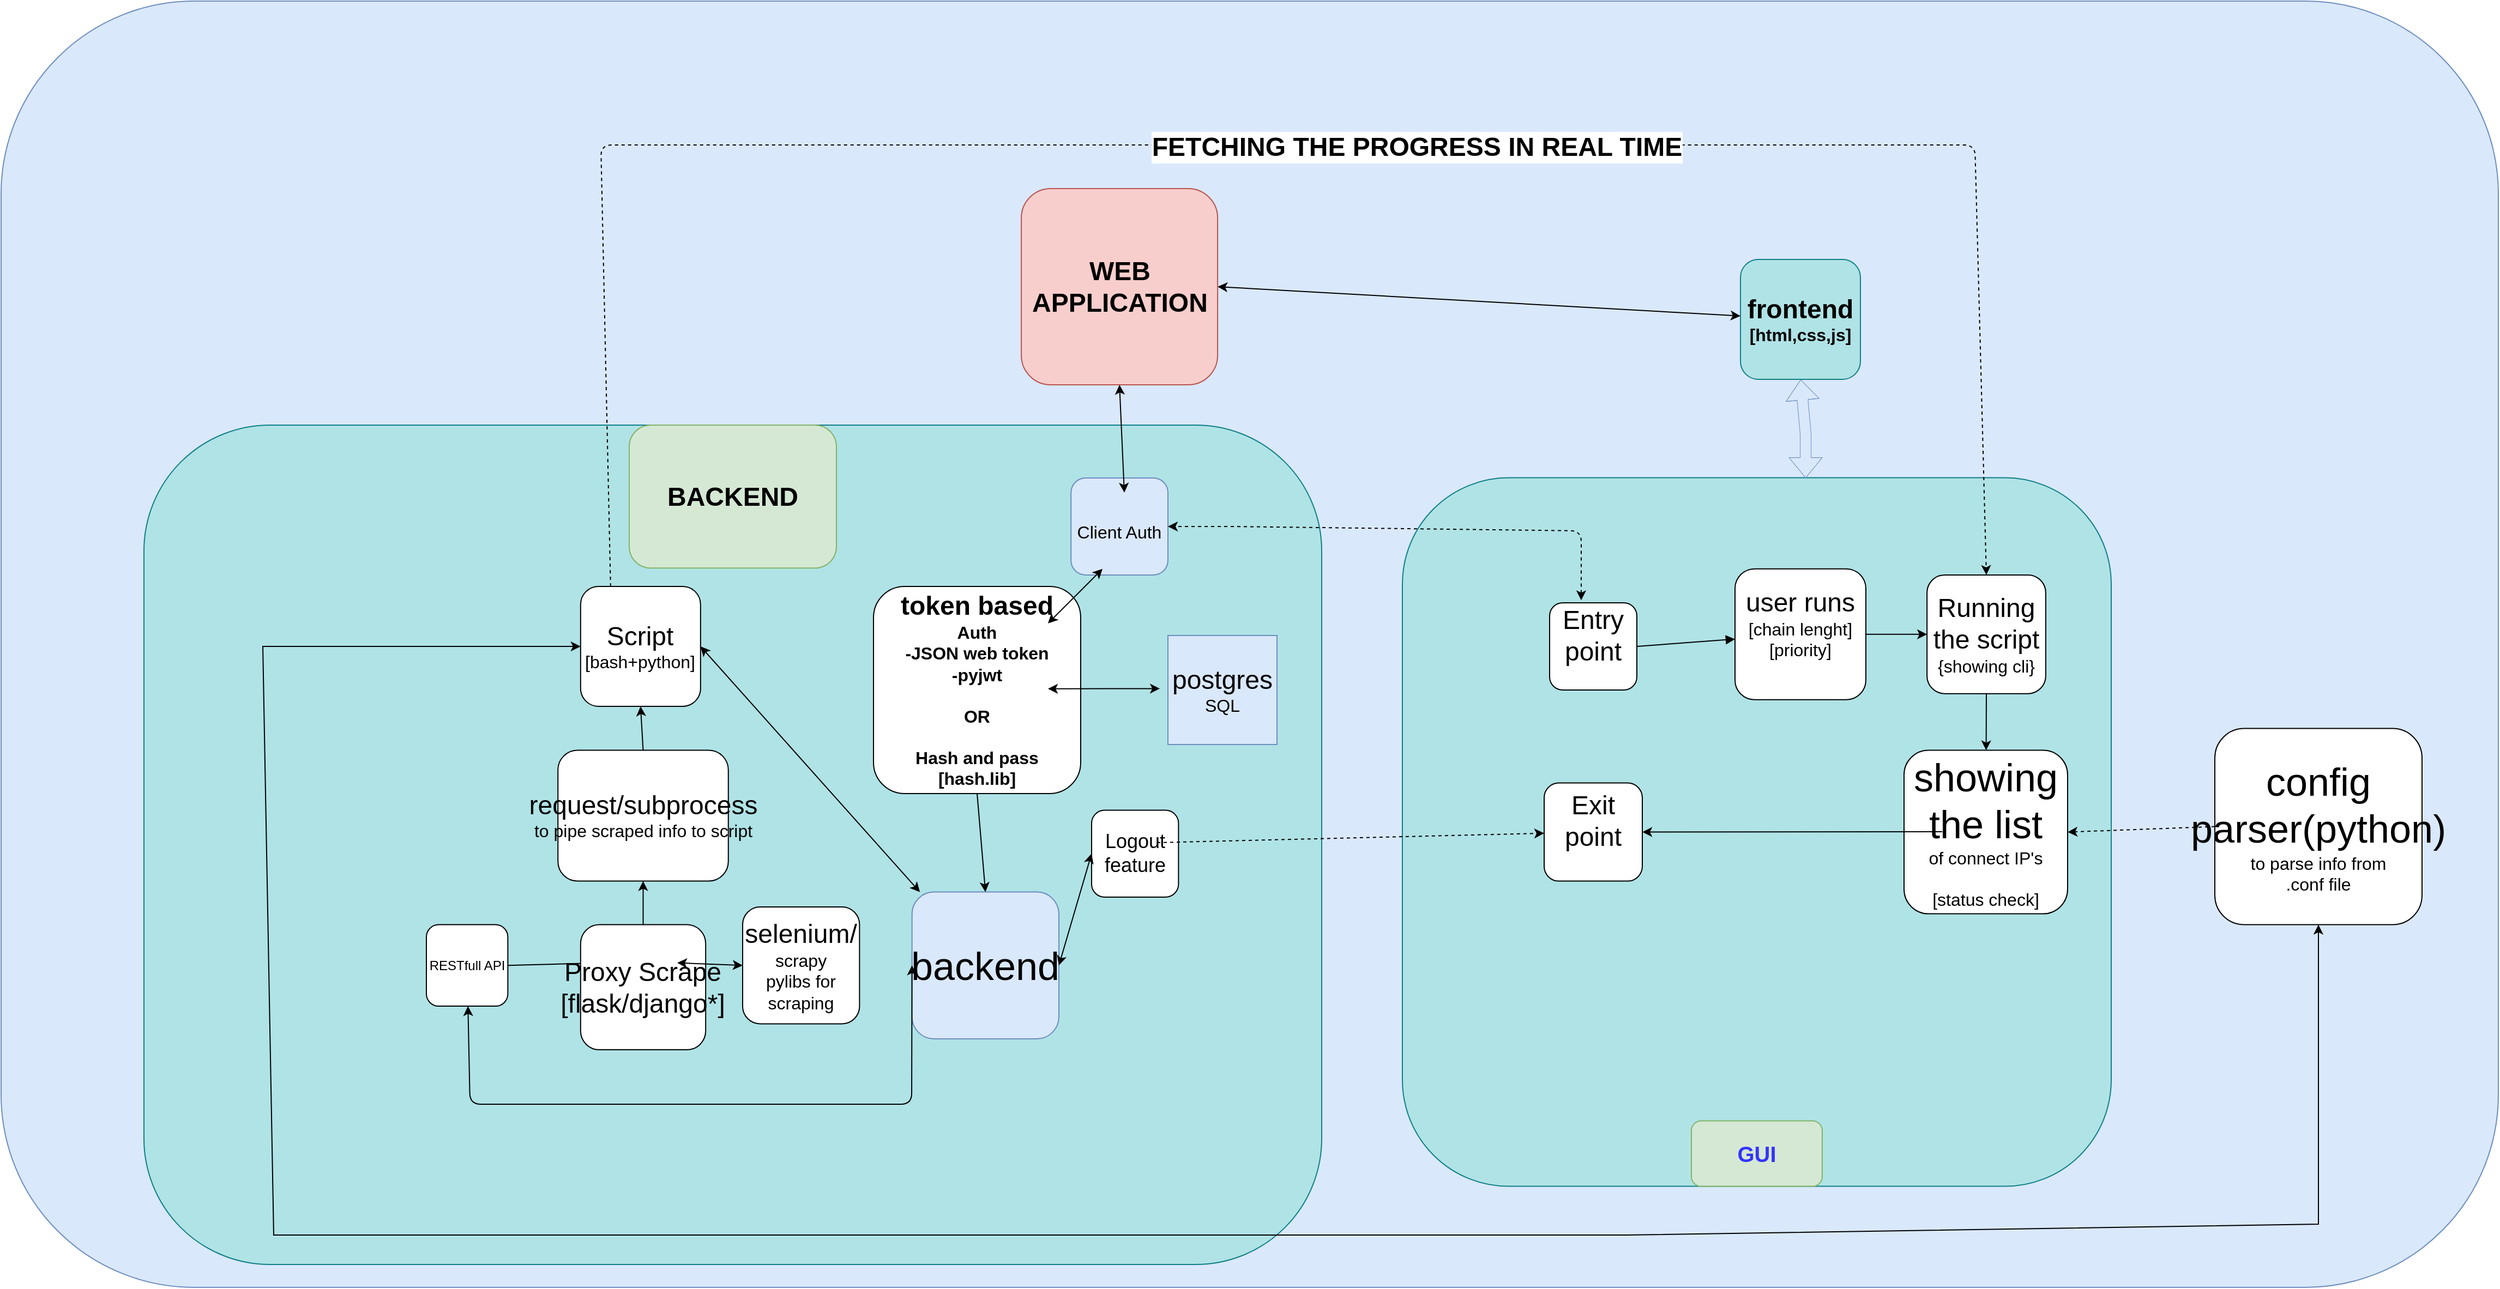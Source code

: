 <mxfile version="24.7.13">
  <diagram name="Page-1" id="XZk4y257_CPvYdPWEkeV">
    <mxGraphModel dx="3134" dy="1863" grid="1" gridSize="10" guides="1" tooltips="1" connect="1" arrows="1" fold="1" page="1" pageScale="1" pageWidth="850" pageHeight="1100" math="0" shadow="0">
      <root>
        <mxCell id="0" />
        <mxCell id="1" parent="0" />
        <mxCell id="l6isEbVxny_hH4SEJy2Z-82" value="" style="rounded=1;whiteSpace=wrap;html=1;fillColor=#dae8fc;strokeColor=#6c8ebf;" parent="1" vertex="1">
          <mxGeometry x="-1470" y="-52" width="2290" height="1180" as="geometry" />
        </mxCell>
        <mxCell id="l6isEbVxny_hH4SEJy2Z-84" value="" style="rounded=1;whiteSpace=wrap;html=1;fillColor=#b0e3e6;strokeColor=#0e8088;" parent="1" vertex="1">
          <mxGeometry x="-1339" y="337" width="1080" height="770" as="geometry" />
        </mxCell>
        <mxCell id="l6isEbVxny_hH4SEJy2Z-39" value="" style="whiteSpace=wrap;html=1;aspect=fixed;glass=0;rounded=1;shadow=0;fillColor=#b0e3e6;strokeColor=#0e8088;" parent="1" vertex="1">
          <mxGeometry x="-185" y="385.31" width="650" height="650" as="geometry" />
        </mxCell>
        <mxCell id="lrqvdLVCCD_kgyAXPWSx-4" value="&lt;div&gt;&lt;font style=&quot;font-size: 24px;&quot;&gt;Script&lt;/font&gt;&lt;/div&gt;&lt;div&gt;&lt;font size=&quot;3&quot;&gt;[bash+python]&lt;br&gt;&lt;/font&gt;&lt;/div&gt;" style="whiteSpace=wrap;html=1;aspect=fixed;rounded=1;labelBackgroundColor=none;" parent="1" vertex="1">
          <mxGeometry x="-938.59" y="485" width="110" height="110" as="geometry" />
        </mxCell>
        <mxCell id="lrqvdLVCCD_kgyAXPWSx-7" value="&lt;font style=&quot;font-size: 24px;&quot;&gt;&lt;b&gt;WEB APPLICATION&lt;br&gt;&lt;/b&gt;&lt;/font&gt;" style="whiteSpace=wrap;html=1;aspect=fixed;rounded=1;labelBackgroundColor=none;fillColor=#f8cecc;strokeColor=#b85450;" parent="1" vertex="1">
          <mxGeometry x="-534.44" y="120" width="180" height="180" as="geometry" />
        </mxCell>
        <mxCell id="lrqvdLVCCD_kgyAXPWSx-9" value="&lt;div&gt;&lt;font style=&quot;font-size: 24px;&quot;&gt;&lt;b&gt;&lt;font&gt;frontend&lt;/font&gt;&lt;/b&gt;&lt;/font&gt;&lt;/div&gt;&lt;div&gt;&lt;font size=&quot;3&quot;&gt;&lt;b&gt;&lt;font&gt;&lt;font&gt;[html,css,js]&lt;/font&gt;&lt;font&gt;&lt;br&gt;&lt;/font&gt;&lt;/font&gt;&lt;/b&gt;&lt;/font&gt;&lt;/div&gt;" style="whiteSpace=wrap;html=1;aspect=fixed;rounded=1;labelBackgroundColor=none;fillColor=#b0e3e6;strokeColor=#0e8088;" parent="1" vertex="1">
          <mxGeometry x="125" y="185" width="110" height="110" as="geometry" />
        </mxCell>
        <mxCell id="lrqvdLVCCD_kgyAXPWSx-14" value="&lt;div&gt;&lt;font style=&quot;font-size: 24px;&quot;&gt;&lt;br&gt;&lt;/font&gt;&lt;/div&gt;&lt;div&gt;&lt;font size=&quot;3&quot;&gt;Client Auth&lt;br&gt;&lt;br&gt;&lt;/font&gt;&lt;/div&gt;" style="whiteSpace=wrap;html=1;aspect=fixed;rounded=1;labelBackgroundColor=none;fillColor=#dae8fc;strokeColor=#6c8ebf;" parent="1" vertex="1">
          <mxGeometry x="-488.88" y="385.56" width="88.88" height="88.88" as="geometry" />
        </mxCell>
        <mxCell id="lrqvdLVCCD_kgyAXPWSx-15" value="" style="endArrow=classic;startArrow=classic;html=1;rounded=1;exitX=0.362;exitY=-0.029;exitDx=0;exitDy=0;labelBackgroundColor=none;fontColor=default;exitPerimeter=0;dashed=1;" parent="1" source="l6isEbVxny_hH4SEJy2Z-35" target="lrqvdLVCCD_kgyAXPWSx-14" edge="1">
          <mxGeometry width="50" height="50" relative="1" as="geometry">
            <mxPoint x="-470" y="433.87" as="sourcePoint" />
            <mxPoint x="-340" y="370" as="targetPoint" />
            <Array as="points">
              <mxPoint x="-21" y="434" />
              <mxPoint x="-340" y="430" />
            </Array>
          </mxGeometry>
        </mxCell>
        <mxCell id="l6isEbVxny_hH4SEJy2Z-3" value="&lt;font style=&quot;font-size: 36px;&quot;&gt;backend&lt;/font&gt;" style="whiteSpace=wrap;html=1;aspect=fixed;rounded=1;labelBackgroundColor=none;fillColor=#dae8fc;strokeColor=#6c8ebf;" parent="1" vertex="1">
          <mxGeometry x="-634.69" y="765.31" width="134.69" height="134.69" as="geometry" />
        </mxCell>
        <mxCell id="l6isEbVxny_hH4SEJy2Z-4" value="&lt;div&gt;&lt;font style=&quot;font-size: 24px;&quot;&gt;&lt;b&gt;token based &lt;br&gt;&lt;/b&gt;&lt;/font&gt;&lt;/div&gt;&lt;div&gt;&lt;font size=&quot;3&quot;&gt;&lt;b&gt;Auth&lt;br&gt;-JSON web token&lt;/b&gt;&lt;/font&gt;&lt;/div&gt;&lt;div&gt;&lt;font size=&quot;3&quot;&gt;&lt;b&gt;-pyjwt&lt;/b&gt;&lt;/font&gt;&lt;/div&gt;&lt;div&gt;&lt;font size=&quot;3&quot;&gt;&lt;b&gt;&lt;br&gt;&lt;/b&gt;&lt;/font&gt;&lt;/div&gt;&lt;div&gt;&lt;font size=&quot;3&quot;&gt;&lt;b&gt;OR&lt;/b&gt;&lt;/font&gt;&lt;/div&gt;&lt;div&gt;&lt;font size=&quot;3&quot;&gt;&lt;b&gt;&lt;br&gt;&lt;/b&gt;&lt;/font&gt;&lt;/div&gt;&lt;div&gt;&lt;div&gt;&lt;font size=&quot;3&quot;&gt;&lt;b&gt;Hash and pass&lt;br&gt;[hash.lib]&lt;br&gt;&lt;/b&gt;&lt;/font&gt;&lt;/div&gt;&lt;/div&gt;" style="whiteSpace=wrap;html=1;aspect=fixed;rounded=1;labelBackgroundColor=none;" parent="1" vertex="1">
          <mxGeometry x="-670" y="485" width="190" height="190" as="geometry" />
        </mxCell>
        <mxCell id="l6isEbVxny_hH4SEJy2Z-6" value="" style="endArrow=classic;html=1;rounded=1;exitX=0.5;exitY=1;exitDx=0;exitDy=0;entryX=0.5;entryY=0;entryDx=0;entryDy=0;labelBackgroundColor=none;fontColor=default;" parent="1" source="l6isEbVxny_hH4SEJy2Z-4" target="l6isEbVxny_hH4SEJy2Z-3" edge="1">
          <mxGeometry width="50" height="50" relative="1" as="geometry">
            <mxPoint x="-520" y="600" as="sourcePoint" />
            <mxPoint x="-590" y="680" as="targetPoint" />
          </mxGeometry>
        </mxCell>
        <mxCell id="l6isEbVxny_hH4SEJy2Z-16" value="" style="endArrow=classic;html=1;rounded=1;exitX=1;exitY=0.5;exitDx=0;exitDy=0;labelBackgroundColor=none;fontColor=default;" parent="1" source="l6isEbVxny_hH4SEJy2Z-15" edge="1">
          <mxGeometry width="50" height="50" relative="1" as="geometry">
            <mxPoint x="-900" y="785.31" as="sourcePoint" />
            <mxPoint x="-920" y="830.31" as="targetPoint" />
          </mxGeometry>
        </mxCell>
        <mxCell id="l6isEbVxny_hH4SEJy2Z-19" value="&lt;div&gt;&lt;font style=&quot;font-size: 24px;&quot;&gt;selenium/&lt;/font&gt;&lt;/div&gt;&lt;div&gt;&lt;font size=&quot;3&quot;&gt;scrapy&lt;/font&gt;&lt;/div&gt;&lt;div&gt;&lt;font size=&quot;3&quot;&gt;pylibs for scraping&lt;br&gt;&lt;/font&gt;&lt;/div&gt;" style="whiteSpace=wrap;html=1;aspect=fixed;rounded=1;labelBackgroundColor=none;" parent="1" vertex="1">
          <mxGeometry x="-790" y="779.06" width="107.19" height="107.19" as="geometry" />
        </mxCell>
        <mxCell id="l6isEbVxny_hH4SEJy2Z-21" value="&lt;font style=&quot;font-size: 24px;&quot;&gt;Proxy Scrape&lt;br&gt;[flask/django*]&lt;/font&gt;" style="whiteSpace=wrap;html=1;aspect=fixed;rounded=1;align=center;verticalAlign=middle;fontFamily=Helvetica;fontSize=12;labelBackgroundColor=none;" parent="1" vertex="1">
          <mxGeometry x="-938.59" y="795.31" width="114.69" height="114.69" as="geometry" />
        </mxCell>
        <mxCell id="l6isEbVxny_hH4SEJy2Z-23" value="" style="endArrow=classic;startArrow=classic;html=1;rounded=0;entryX=0;entryY=0.5;entryDx=0;entryDy=0;labelBackgroundColor=none;fontColor=default;" parent="1" target="l6isEbVxny_hH4SEJy2Z-19" edge="1">
          <mxGeometry width="50" height="50" relative="1" as="geometry">
            <mxPoint x="-850" y="830.31" as="sourcePoint" />
            <mxPoint x="-800" y="785.31" as="targetPoint" />
          </mxGeometry>
        </mxCell>
        <mxCell id="l6isEbVxny_hH4SEJy2Z-32" value="&lt;font style=&quot;font-size: 18px;&quot;&gt;Logout feature&lt;/font&gt;" style="whiteSpace=wrap;html=1;aspect=fixed;rounded=1;strokeColor=default;align=center;verticalAlign=middle;fontFamily=Helvetica;fontSize=12;fontColor=default;labelBackgroundColor=none;fillColor=default;" parent="1" vertex="1">
          <mxGeometry x="-470" y="690.31" width="79.69" height="79.69" as="geometry" />
        </mxCell>
        <mxCell id="l6isEbVxny_hH4SEJy2Z-33" value="" style="endArrow=classic;startArrow=classic;html=1;rounded=0;exitX=1;exitY=0.5;exitDx=0;exitDy=0;entryX=0;entryY=0.5;entryDx=0;entryDy=0;" parent="1" source="l6isEbVxny_hH4SEJy2Z-3" target="l6isEbVxny_hH4SEJy2Z-32" edge="1">
          <mxGeometry width="50" height="50" relative="1" as="geometry">
            <mxPoint x="-260" y="710" as="sourcePoint" />
            <mxPoint x="-210" y="660" as="targetPoint" />
          </mxGeometry>
        </mxCell>
        <mxCell id="l6isEbVxny_hH4SEJy2Z-35" value="&lt;div&gt;&lt;font style=&quot;font-size: 24px;&quot;&gt;Entry point &lt;br&gt;&lt;/font&gt;&lt;/div&gt;&lt;div&gt;&lt;font size=&quot;3&quot;&gt;&lt;br&gt;&lt;/font&gt;&lt;/div&gt;" style="whiteSpace=wrap;html=1;aspect=fixed;rounded=1;strokeColor=default;align=center;verticalAlign=middle;fontFamily=Helvetica;fontSize=12;fontColor=default;labelBackgroundColor=none;fillColor=default;" parent="1" vertex="1">
          <mxGeometry x="-50" y="500" width="80" height="80" as="geometry" />
        </mxCell>
        <mxCell id="l6isEbVxny_hH4SEJy2Z-40" value="" style="endArrow=classic;startArrow=classic;html=1;rounded=0;exitX=1;exitY=0.5;exitDx=0;exitDy=0;" parent="1" source="lrqvdLVCCD_kgyAXPWSx-7" target="lrqvdLVCCD_kgyAXPWSx-9" edge="1">
          <mxGeometry width="50" height="50" relative="1" as="geometry">
            <mxPoint x="-140" y="490" as="sourcePoint" />
            <mxPoint x="-90" y="440" as="targetPoint" />
          </mxGeometry>
        </mxCell>
        <mxCell id="l6isEbVxny_hH4SEJy2Z-41" value="" style="shape=flexArrow;endArrow=classic;startArrow=classic;html=1;rounded=0;entryX=0.5;entryY=1;entryDx=0;entryDy=0;fillColor=#dae8fc;strokeColor=#6c8ebf;strokeWidth=0.5;" parent="1" target="lrqvdLVCCD_kgyAXPWSx-9" edge="1">
          <mxGeometry width="100" height="100" relative="1" as="geometry">
            <mxPoint x="184.57" y="385.31" as="sourcePoint" />
            <mxPoint x="184.57" y="305.31" as="targetPoint" />
            <Array as="points">
              <mxPoint x="184.57" y="345.31" />
            </Array>
          </mxGeometry>
        </mxCell>
        <mxCell id="l6isEbVxny_hH4SEJy2Z-46" value="&lt;div&gt;&lt;font style=&quot;font-size: 24px;&quot;&gt;Exit point&lt;/font&gt;&lt;/div&gt;&lt;div&gt;&lt;font size=&quot;3&quot;&gt;&lt;br&gt;&lt;/font&gt;&lt;/div&gt;" style="whiteSpace=wrap;html=1;aspect=fixed;rounded=1;strokeColor=default;align=center;verticalAlign=middle;fontFamily=Helvetica;fontSize=12;fontColor=default;labelBackgroundColor=none;fillColor=default;" parent="1" vertex="1">
          <mxGeometry x="-55" y="665.31" width="90" height="90" as="geometry" />
        </mxCell>
        <mxCell id="l6isEbVxny_hH4SEJy2Z-48" value="" style="endArrow=classic;html=1;rounded=0;dashed=1;" parent="1" target="l6isEbVxny_hH4SEJy2Z-46" edge="1">
          <mxGeometry width="50" height="50" relative="1" as="geometry">
            <mxPoint x="-410" y="720" as="sourcePoint" />
            <mxPoint x="-360" y="670" as="targetPoint" />
          </mxGeometry>
        </mxCell>
        <mxCell id="l6isEbVxny_hH4SEJy2Z-52" value="" style="endArrow=block;html=1;rounded=0;exitX=1;exitY=0.5;exitDx=0;exitDy=0;" parent="1" source="l6isEbVxny_hH4SEJy2Z-35" target="l6isEbVxny_hH4SEJy2Z-53" edge="1">
          <mxGeometry width="50" height="50" relative="1" as="geometry">
            <mxPoint x="-40" y="670" as="sourcePoint" />
            <mxPoint x="10" y="620" as="targetPoint" />
          </mxGeometry>
        </mxCell>
        <mxCell id="l6isEbVxny_hH4SEJy2Z-53" value="&lt;div&gt;&lt;font style=&quot;font-size: 24px;&quot;&gt;user runs&lt;/font&gt;&lt;/div&gt;&lt;div&gt;&lt;font size=&quot;3&quot;&gt;[chain lenght]&lt;/font&gt;&lt;/div&gt;&lt;div&gt;&lt;font size=&quot;3&quot;&gt;[priority]&lt;/font&gt;&lt;/div&gt;&lt;div&gt;&lt;font size=&quot;3&quot;&gt;&lt;br&gt;&lt;/font&gt;&lt;/div&gt;" style="whiteSpace=wrap;html=1;aspect=fixed;rounded=1;strokeColor=default;align=center;verticalAlign=middle;fontFamily=Helvetica;fontSize=12;fontColor=default;labelBackgroundColor=none;fillColor=default;" parent="1" vertex="1">
          <mxGeometry x="120" y="468.88" width="120" height="120" as="geometry" />
        </mxCell>
        <mxCell id="l6isEbVxny_hH4SEJy2Z-57" value="" style="endArrow=classic;html=1;rounded=0;exitX=1;exitY=0.5;exitDx=0;exitDy=0;" parent="1" source="l6isEbVxny_hH4SEJy2Z-53" target="l6isEbVxny_hH4SEJy2Z-58" edge="1">
          <mxGeometry width="50" height="50" relative="1" as="geometry">
            <mxPoint x="50" y="700" as="sourcePoint" />
            <mxPoint x="100" y="650" as="targetPoint" />
          </mxGeometry>
        </mxCell>
        <mxCell id="l6isEbVxny_hH4SEJy2Z-58" value="&lt;div&gt;&lt;font style=&quot;font-size: 24px;&quot;&gt;Running the script&lt;/font&gt;&lt;/div&gt;&lt;div&gt;&lt;font size=&quot;3&quot;&gt;{showing cli}&lt;br&gt;&lt;/font&gt;&lt;/div&gt;" style="whiteSpace=wrap;html=1;aspect=fixed;rounded=1;strokeColor=default;align=center;verticalAlign=middle;fontFamily=Helvetica;fontSize=12;fontColor=default;labelBackgroundColor=none;fillColor=default;" parent="1" vertex="1">
          <mxGeometry x="296.06" y="474.44" width="108.88" height="108.88" as="geometry" />
        </mxCell>
        <mxCell id="l6isEbVxny_hH4SEJy2Z-59" value="" style="endArrow=classic;html=1;rounded=1;exitX=0.25;exitY=0;exitDx=0;exitDy=0;entryX=0.5;entryY=0;entryDx=0;entryDy=0;strokeColor=default;align=center;verticalAlign=middle;fontFamily=Helvetica;fontSize=12;fontColor=default;labelBackgroundColor=none;fillColor=default;dashed=1;" parent="1" source="lrqvdLVCCD_kgyAXPWSx-4" target="l6isEbVxny_hH4SEJy2Z-58" edge="1">
          <mxGeometry width="50" height="50" relative="1" as="geometry">
            <mxPoint x="-320" y="350" as="sourcePoint" />
            <mxPoint x="177" y="411" as="targetPoint" />
            <Array as="points">
              <mxPoint x="-920" y="80" />
              <mxPoint x="-602" y="80" />
              <mxPoint x="340" y="80" />
            </Array>
          </mxGeometry>
        </mxCell>
        <mxCell id="l6isEbVxny_hH4SEJy2Z-72" value="&lt;font style=&quot;font-size: 24px;&quot;&gt;&lt;b&gt;FETCHING THE PROGRESS IN REAL TIME&lt;/b&gt;&lt;b&gt;&lt;br&gt;&lt;/b&gt;&lt;/font&gt;" style="edgeLabel;html=1;align=center;verticalAlign=middle;resizable=0;points=[];" parent="l6isEbVxny_hH4SEJy2Z-59" vertex="1" connectable="0">
          <mxGeometry x="0.119" y="-2" relative="1" as="geometry">
            <mxPoint as="offset" />
          </mxGeometry>
        </mxCell>
        <mxCell id="l6isEbVxny_hH4SEJy2Z-60" value="&lt;b&gt;&lt;font color=&quot;#3333ff&quot; style=&quot;font-size: 20px;&quot;&gt;GUI&lt;/font&gt;&lt;/b&gt;" style="rounded=1;whiteSpace=wrap;html=1;fillColor=#d5e8d4;strokeColor=#82b366;" parent="1" vertex="1">
          <mxGeometry x="80" y="975.31" width="120" height="60" as="geometry" />
        </mxCell>
        <mxCell id="l6isEbVxny_hH4SEJy2Z-61" value="&lt;div&gt;&lt;font style=&quot;font-size: 36px;&quot;&gt;showing the list &lt;br&gt;&lt;/font&gt;&lt;/div&gt;&lt;div&gt;&lt;font size=&quot;3&quot;&gt;of connect IP&#39;s&lt;br&gt;&lt;/font&gt;&lt;/div&gt;&lt;div&gt;&lt;font size=&quot;3&quot;&gt;&lt;br&gt;&lt;/font&gt;&lt;/div&gt;&lt;div&gt;&lt;font size=&quot;3&quot;&gt;[status check]&lt;br&gt;&lt;/font&gt;&lt;/div&gt;" style="rounded=1;whiteSpace=wrap;html=1;" parent="1" vertex="1">
          <mxGeometry x="275" y="635.31" width="150" height="150" as="geometry" />
        </mxCell>
        <mxCell id="l6isEbVxny_hH4SEJy2Z-62" value="" style="endArrow=classic;html=1;rounded=0;exitX=0.5;exitY=1;exitDx=0;exitDy=0;" parent="1" source="l6isEbVxny_hH4SEJy2Z-58" target="l6isEbVxny_hH4SEJy2Z-61" edge="1">
          <mxGeometry width="50" height="50" relative="1" as="geometry">
            <mxPoint x="180" y="800" as="sourcePoint" />
            <mxPoint x="230" y="750" as="targetPoint" />
          </mxGeometry>
        </mxCell>
        <mxCell id="l6isEbVxny_hH4SEJy2Z-63" value="&lt;div&gt;&lt;font style=&quot;font-size: 36px;&quot;&gt;config parser(python)&lt;/font&gt;&lt;/div&gt;&lt;div&gt;&lt;font size=&quot;3&quot;&gt;to parse info from &lt;br&gt;&lt;/font&gt;&lt;/div&gt;&lt;div&gt;&lt;font size=&quot;3&quot;&gt;.conf file&lt;br&gt;&lt;/font&gt;&lt;/div&gt;" style="rounded=1;whiteSpace=wrap;html=1;" parent="1" vertex="1">
          <mxGeometry x="560" y="615.31" width="190" height="180" as="geometry" />
        </mxCell>
        <mxCell id="l6isEbVxny_hH4SEJy2Z-64" value="" style="endArrow=classic;html=1;rounded=0;exitX=0;exitY=0.5;exitDx=0;exitDy=0;entryX=1;entryY=0.5;entryDx=0;entryDy=0;dashed=1;" parent="1" source="l6isEbVxny_hH4SEJy2Z-63" target="l6isEbVxny_hH4SEJy2Z-61" edge="1">
          <mxGeometry width="50" height="50" relative="1" as="geometry">
            <mxPoint x="320" y="840" as="sourcePoint" />
            <mxPoint x="370" y="790" as="targetPoint" />
          </mxGeometry>
        </mxCell>
        <mxCell id="l6isEbVxny_hH4SEJy2Z-65" value="" style="endArrow=classic;startArrow=classic;html=1;rounded=0;entryX=0.5;entryY=1;entryDx=0;entryDy=0;exitX=0;exitY=0.5;exitDx=0;exitDy=0;" parent="1" source="lrqvdLVCCD_kgyAXPWSx-4" target="l6isEbVxny_hH4SEJy2Z-63" edge="1">
          <mxGeometry width="50" height="50" relative="1" as="geometry">
            <mxPoint x="-590" y="760" as="sourcePoint" />
            <mxPoint x="100" y="710" as="targetPoint" />
            <Array as="points">
              <mxPoint x="-1230" y="540" />
              <mxPoint x="-1220" y="1080" />
              <mxPoint x="-590" y="1080" />
              <mxPoint x="20" y="1080" />
              <mxPoint x="655" y="1070" />
            </Array>
          </mxGeometry>
        </mxCell>
        <mxCell id="l6isEbVxny_hH4SEJy2Z-66" value="" style="endArrow=classic;html=1;rounded=0;exitX=0.5;exitY=0;exitDx=0;exitDy=0;entryX=0.5;entryY=1;entryDx=0;entryDy=0;" parent="1" source="l6isEbVxny_hH4SEJy2Z-21" target="l6isEbVxny_hH4SEJy2Z-68" edge="1">
          <mxGeometry width="50" height="50" relative="1" as="geometry">
            <mxPoint x="-880" y="785.31" as="sourcePoint" />
            <mxPoint x="-880" y="665.31" as="targetPoint" />
          </mxGeometry>
        </mxCell>
        <mxCell id="l6isEbVxny_hH4SEJy2Z-68" value="&lt;div&gt;&lt;font style=&quot;font-size: 24px;&quot;&gt;request/subprocess&lt;/font&gt;&lt;/div&gt;&lt;div&gt;&lt;font size=&quot;3&quot;&gt;to pipe scraped info to script&lt;br&gt;&lt;/font&gt;&lt;/div&gt;" style="rounded=1;whiteSpace=wrap;html=1;" parent="1" vertex="1">
          <mxGeometry x="-959.37" y="635.31" width="156.25" height="120" as="geometry" />
        </mxCell>
        <mxCell id="l6isEbVxny_hH4SEJy2Z-71" value="" style="endArrow=classic;html=1;rounded=0;" parent="1" target="l6isEbVxny_hH4SEJy2Z-46" edge="1">
          <mxGeometry width="50" height="50" relative="1" as="geometry">
            <mxPoint x="310" y="710" as="sourcePoint" />
            <mxPoint x="360" y="660" as="targetPoint" />
          </mxGeometry>
        </mxCell>
        <mxCell id="l6isEbVxny_hH4SEJy2Z-73" value="" style="endArrow=classic;html=1;rounded=0;exitX=0.5;exitY=0;exitDx=0;exitDy=0;entryX=0.5;entryY=1;entryDx=0;entryDy=0;" parent="1" source="l6isEbVxny_hH4SEJy2Z-68" target="lrqvdLVCCD_kgyAXPWSx-4" edge="1">
          <mxGeometry width="50" height="50" relative="1" as="geometry">
            <mxPoint x="-860" y="540" as="sourcePoint" />
            <mxPoint x="-810" y="490" as="targetPoint" />
            <Array as="points" />
          </mxGeometry>
        </mxCell>
        <mxCell id="l6isEbVxny_hH4SEJy2Z-76" value="&lt;div&gt;&lt;font style=&quot;font-size: 24px;&quot;&gt;postgres &lt;br&gt;&lt;/font&gt;&lt;/div&gt;&lt;div&gt;&lt;font size=&quot;3&quot;&gt;SQL&lt;br&gt;&lt;/font&gt;&lt;/div&gt;" style="rounded=0;whiteSpace=wrap;html=1;fillColor=#dae8fc;strokeColor=#6c8ebf;" parent="1" vertex="1">
          <mxGeometry x="-400" y="530" width="100" height="100" as="geometry" />
        </mxCell>
        <mxCell id="l6isEbVxny_hH4SEJy2Z-77" value="" style="endArrow=classic;startArrow=classic;html=1;rounded=0;" parent="1" edge="1">
          <mxGeometry width="50" height="50" relative="1" as="geometry">
            <mxPoint x="-510" y="518.88" as="sourcePoint" />
            <mxPoint x="-460" y="468.88" as="targetPoint" />
          </mxGeometry>
        </mxCell>
        <mxCell id="l6isEbVxny_hH4SEJy2Z-78" value="" style="endArrow=classic;startArrow=classic;html=1;rounded=0;entryX=0.5;entryY=1;entryDx=0;entryDy=0;" parent="1" target="lrqvdLVCCD_kgyAXPWSx-7" edge="1">
          <mxGeometry width="50" height="50" relative="1" as="geometry">
            <mxPoint x="-440" y="398.88" as="sourcePoint" />
            <mxPoint x="-390" y="348.88" as="targetPoint" />
          </mxGeometry>
        </mxCell>
        <mxCell id="l6isEbVxny_hH4SEJy2Z-79" value="" style="endArrow=classic;startArrow=classic;html=1;rounded=0;entryX=-0.074;entryY=0.487;entryDx=0;entryDy=0;entryPerimeter=0;" parent="1" target="l6isEbVxny_hH4SEJy2Z-76" edge="1">
          <mxGeometry width="50" height="50" relative="1" as="geometry">
            <mxPoint x="-510" y="578.88" as="sourcePoint" />
            <mxPoint x="-460" y="528.88" as="targetPoint" />
          </mxGeometry>
        </mxCell>
        <mxCell id="l6isEbVxny_hH4SEJy2Z-83" value="" style="endArrow=classic;startArrow=classic;html=1;rounded=0;exitX=1;exitY=0.5;exitDx=0;exitDy=0;" parent="1" source="lrqvdLVCCD_kgyAXPWSx-4" target="l6isEbVxny_hH4SEJy2Z-3" edge="1">
          <mxGeometry width="50" height="50" relative="1" as="geometry">
            <mxPoint x="-590" y="580" as="sourcePoint" />
            <mxPoint x="-540" y="530" as="targetPoint" />
          </mxGeometry>
        </mxCell>
        <mxCell id="l6isEbVxny_hH4SEJy2Z-85" value="&lt;font style=&quot;font-size: 24px;&quot;&gt;&lt;b&gt;&lt;font&gt;BACKEND&lt;/font&gt;&lt;/b&gt;&lt;/font&gt;" style="rounded=1;whiteSpace=wrap;html=1;fillColor=#d5e8d4;strokeColor=#82b366;align=center;verticalAlign=middle;fontFamily=Helvetica;fontSize=12;fontColor=default;" parent="1" vertex="1">
          <mxGeometry x="-894" y="337" width="190" height="131.12" as="geometry" />
        </mxCell>
        <mxCell id="iIjBL9-EONCNVCmtAW0H-3" value="" style="endArrow=classic;startArrow=classic;html=1;rounded=1;labelBackgroundColor=none;fontColor=default;exitX=0;exitY=0.5;exitDx=0;exitDy=0;" parent="1" source="l6isEbVxny_hH4SEJy2Z-3" target="l6isEbVxny_hH4SEJy2Z-15" edge="1">
          <mxGeometry width="50" height="50" relative="1" as="geometry">
            <mxPoint x="-650" y="833" as="sourcePoint" />
            <mxPoint x="-1000" y="790" as="targetPoint" />
            <Array as="points">
              <mxPoint x="-635" y="960" />
              <mxPoint x="-1040" y="960" />
            </Array>
          </mxGeometry>
        </mxCell>
        <mxCell id="l6isEbVxny_hH4SEJy2Z-15" value="RESTfull API" style="whiteSpace=wrap;html=1;aspect=fixed;rounded=1;labelBackgroundColor=none;" parent="1" vertex="1">
          <mxGeometry x="-1080" y="795.31" width="74.69" height="74.69" as="geometry" />
        </mxCell>
      </root>
    </mxGraphModel>
  </diagram>
</mxfile>
